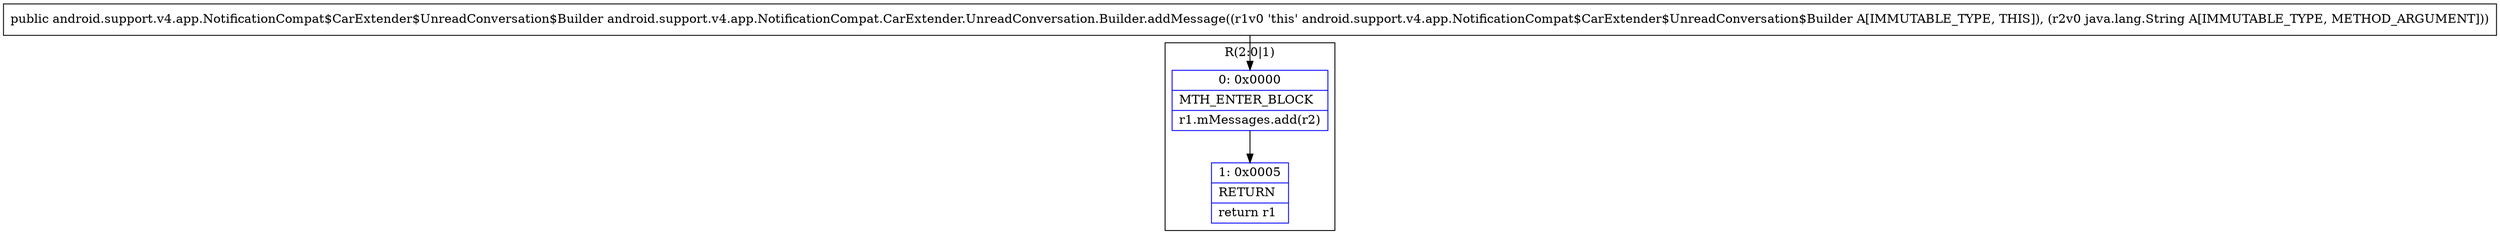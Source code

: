digraph "CFG forandroid.support.v4.app.NotificationCompat.CarExtender.UnreadConversation.Builder.addMessage(Ljava\/lang\/String;)Landroid\/support\/v4\/app\/NotificationCompat$CarExtender$UnreadConversation$Builder;" {
subgraph cluster_Region_2715018 {
label = "R(2:0|1)";
node [shape=record,color=blue];
Node_0 [shape=record,label="{0\:\ 0x0000|MTH_ENTER_BLOCK\l|r1.mMessages.add(r2)\l}"];
Node_1 [shape=record,label="{1\:\ 0x0005|RETURN\l|return r1\l}"];
}
MethodNode[shape=record,label="{public android.support.v4.app.NotificationCompat$CarExtender$UnreadConversation$Builder android.support.v4.app.NotificationCompat.CarExtender.UnreadConversation.Builder.addMessage((r1v0 'this' android.support.v4.app.NotificationCompat$CarExtender$UnreadConversation$Builder A[IMMUTABLE_TYPE, THIS]), (r2v0 java.lang.String A[IMMUTABLE_TYPE, METHOD_ARGUMENT])) }"];
MethodNode -> Node_0;
Node_0 -> Node_1;
}


